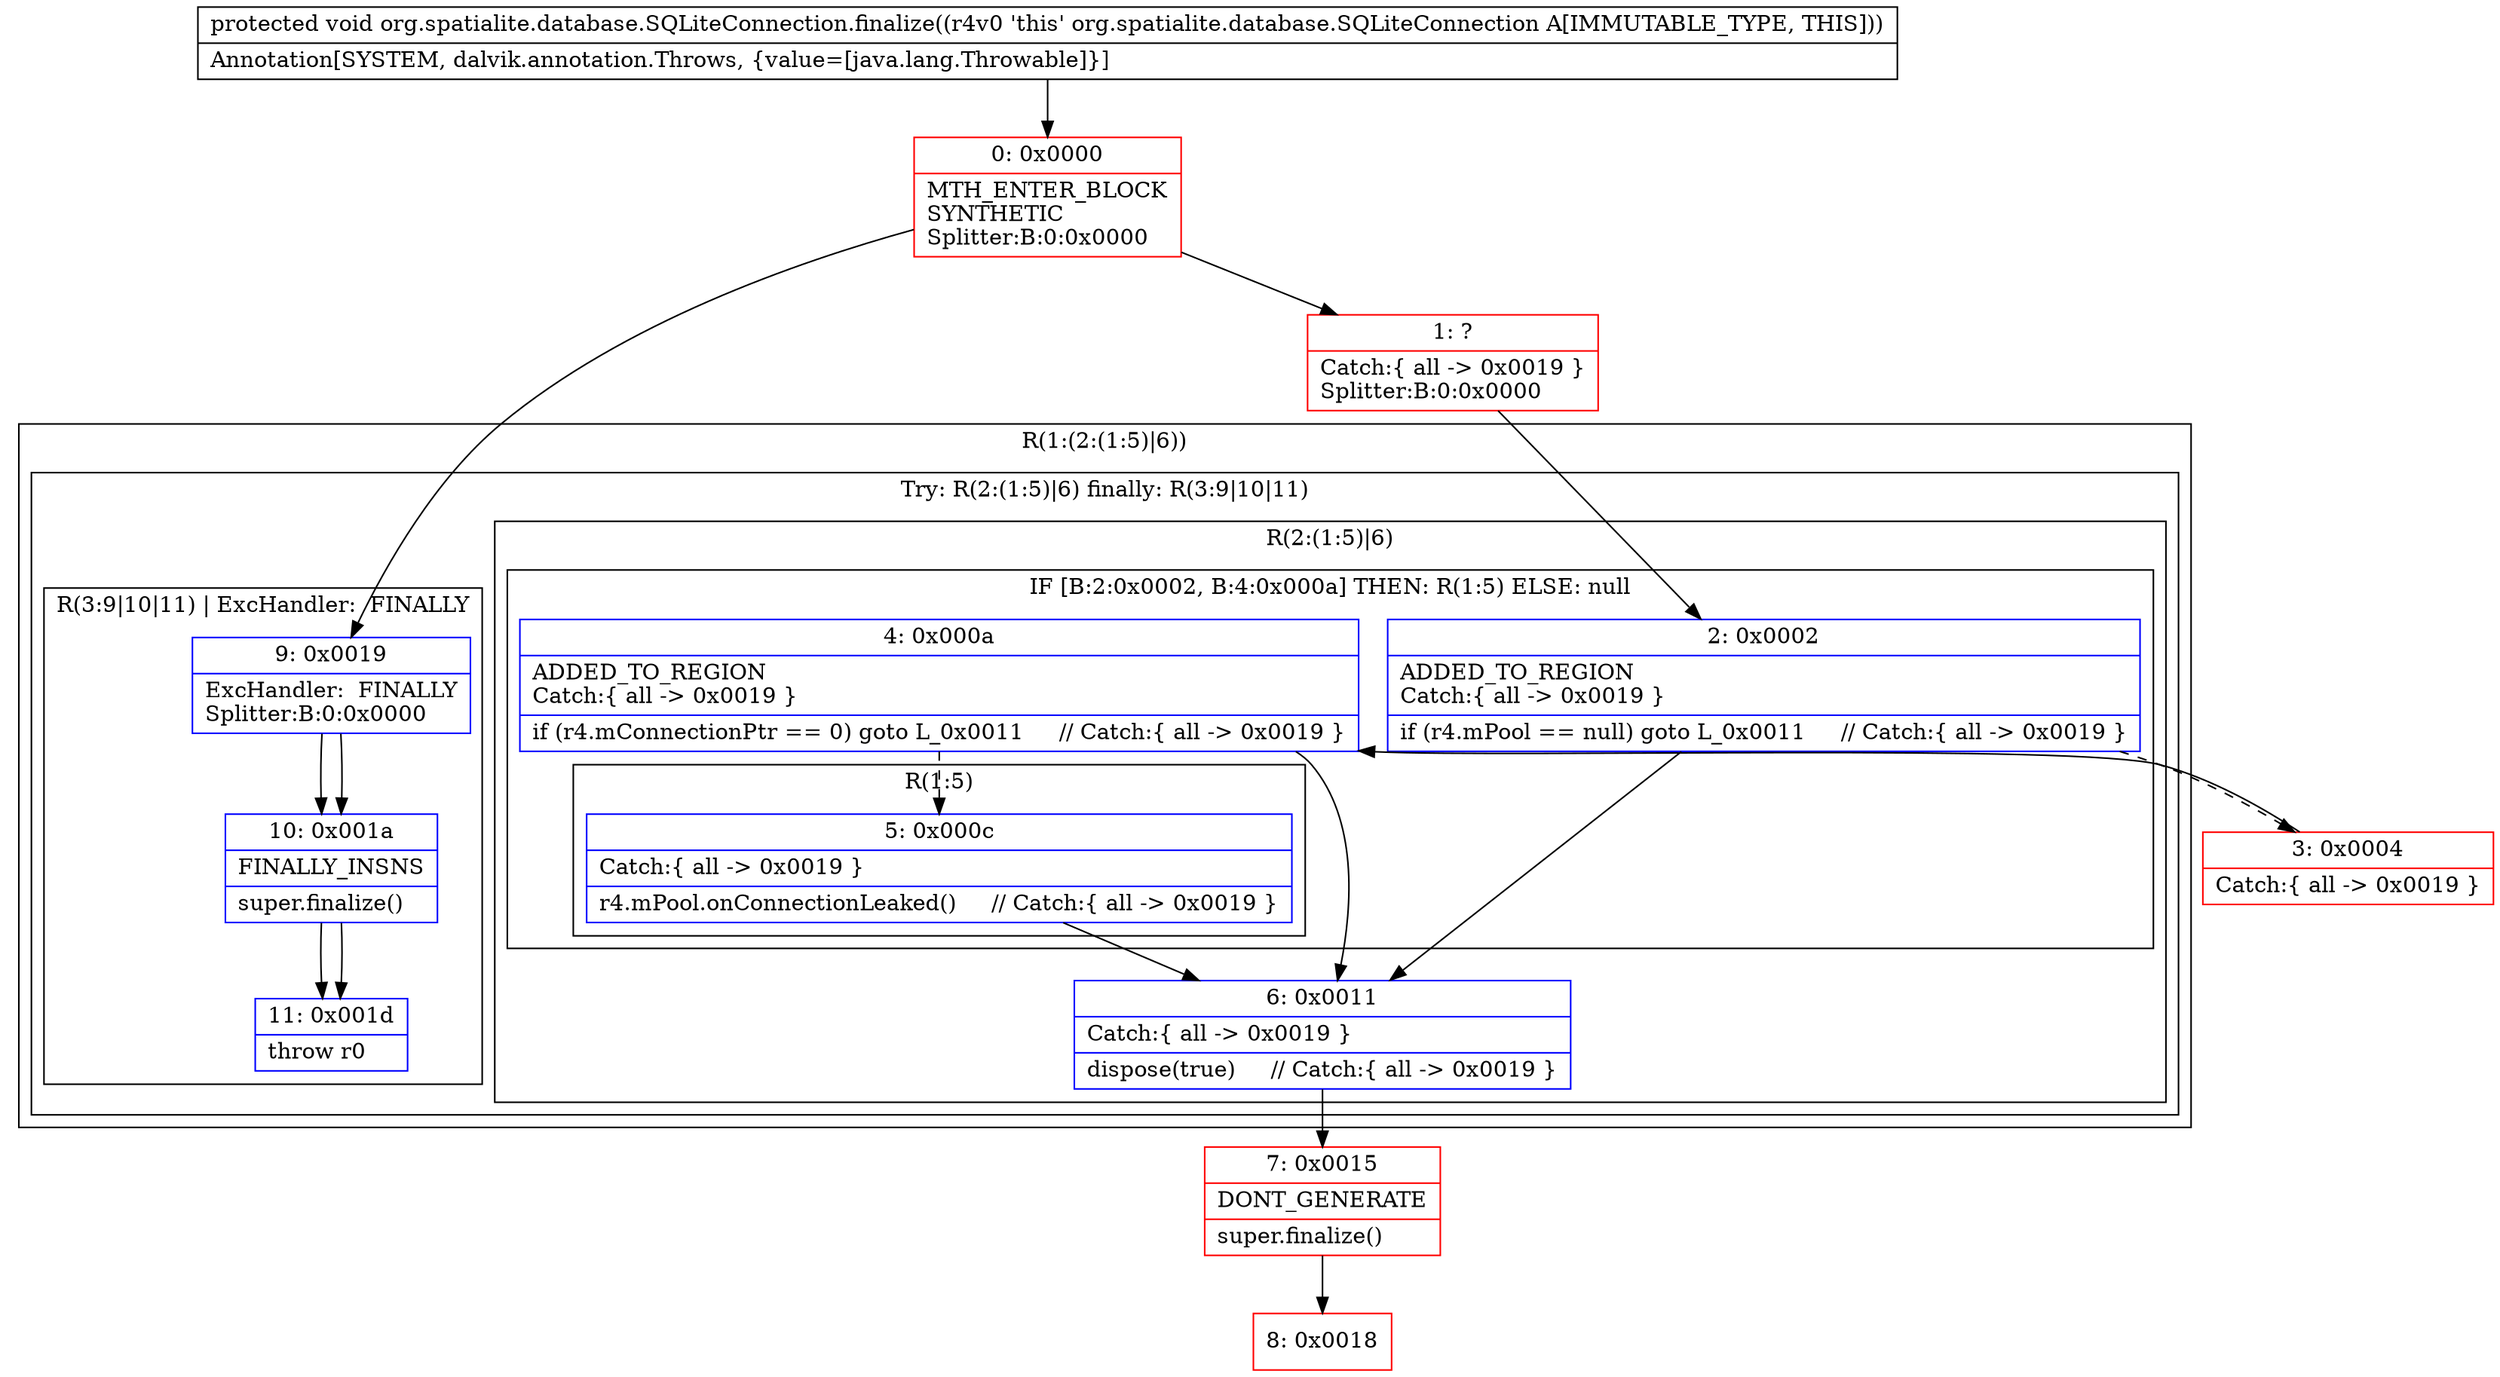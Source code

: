 digraph "CFG fororg.spatialite.database.SQLiteConnection.finalize()V" {
subgraph cluster_Region_1687500042 {
label = "R(1:(2:(1:5)|6))";
node [shape=record,color=blue];
subgraph cluster_TryCatchRegion_1797292238 {
label = "Try: R(2:(1:5)|6) finally: R(3:9|10|11)";
node [shape=record,color=blue];
subgraph cluster_Region_1832476222 {
label = "R(2:(1:5)|6)";
node [shape=record,color=blue];
subgraph cluster_IfRegion_1515098283 {
label = "IF [B:2:0x0002, B:4:0x000a] THEN: R(1:5) ELSE: null";
node [shape=record,color=blue];
Node_2 [shape=record,label="{2\:\ 0x0002|ADDED_TO_REGION\lCatch:\{ all \-\> 0x0019 \}\l|if (r4.mPool == null) goto L_0x0011     \/\/ Catch:\{ all \-\> 0x0019 \}\l}"];
Node_4 [shape=record,label="{4\:\ 0x000a|ADDED_TO_REGION\lCatch:\{ all \-\> 0x0019 \}\l|if (r4.mConnectionPtr == 0) goto L_0x0011     \/\/ Catch:\{ all \-\> 0x0019 \}\l}"];
subgraph cluster_Region_389989261 {
label = "R(1:5)";
node [shape=record,color=blue];
Node_5 [shape=record,label="{5\:\ 0x000c|Catch:\{ all \-\> 0x0019 \}\l|r4.mPool.onConnectionLeaked()     \/\/ Catch:\{ all \-\> 0x0019 \}\l}"];
}
}
Node_6 [shape=record,label="{6\:\ 0x0011|Catch:\{ all \-\> 0x0019 \}\l|dispose(true)     \/\/ Catch:\{ all \-\> 0x0019 \}\l}"];
}
subgraph cluster_Region_2029459284 {
label = "R(3:9|10|11) | ExcHandler:  FINALLY\l";
node [shape=record,color=blue];
Node_9 [shape=record,label="{9\:\ 0x0019|ExcHandler:  FINALLY\lSplitter:B:0:0x0000\l}"];
Node_10 [shape=record,label="{10\:\ 0x001a|FINALLY_INSNS\l|super.finalize()\l}"];
Node_11 [shape=record,label="{11\:\ 0x001d|throw r0\l}"];
}
}
}
subgraph cluster_Region_2029459284 {
label = "R(3:9|10|11) | ExcHandler:  FINALLY\l";
node [shape=record,color=blue];
Node_9 [shape=record,label="{9\:\ 0x0019|ExcHandler:  FINALLY\lSplitter:B:0:0x0000\l}"];
Node_10 [shape=record,label="{10\:\ 0x001a|FINALLY_INSNS\l|super.finalize()\l}"];
Node_11 [shape=record,label="{11\:\ 0x001d|throw r0\l}"];
}
Node_0 [shape=record,color=red,label="{0\:\ 0x0000|MTH_ENTER_BLOCK\lSYNTHETIC\lSplitter:B:0:0x0000\l}"];
Node_1 [shape=record,color=red,label="{1\:\ ?|Catch:\{ all \-\> 0x0019 \}\lSplitter:B:0:0x0000\l}"];
Node_3 [shape=record,color=red,label="{3\:\ 0x0004|Catch:\{ all \-\> 0x0019 \}\l}"];
Node_7 [shape=record,color=red,label="{7\:\ 0x0015|DONT_GENERATE\l|super.finalize()\l}"];
Node_8 [shape=record,color=red,label="{8\:\ 0x0018}"];
MethodNode[shape=record,label="{protected void org.spatialite.database.SQLiteConnection.finalize((r4v0 'this' org.spatialite.database.SQLiteConnection A[IMMUTABLE_TYPE, THIS]))  | Annotation[SYSTEM, dalvik.annotation.Throws, \{value=[java.lang.Throwable]\}]\l}"];
MethodNode -> Node_0;
Node_2 -> Node_3[style=dashed];
Node_2 -> Node_6;
Node_4 -> Node_5[style=dashed];
Node_4 -> Node_6;
Node_5 -> Node_6;
Node_6 -> Node_7;
Node_9 -> Node_10;
Node_10 -> Node_11;
Node_9 -> Node_10;
Node_10 -> Node_11;
Node_0 -> Node_1;
Node_0 -> Node_9;
Node_1 -> Node_2;
Node_3 -> Node_4;
Node_7 -> Node_8;
}

